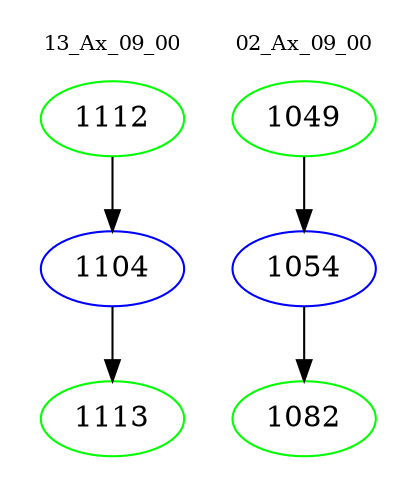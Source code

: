 digraph{
subgraph cluster_0 {
color = white
label = "13_Ax_09_00";
fontsize=10;
T0_1112 [label="1112", color="green"]
T0_1112 -> T0_1104 [color="black"]
T0_1104 [label="1104", color="blue"]
T0_1104 -> T0_1113 [color="black"]
T0_1113 [label="1113", color="green"]
}
subgraph cluster_1 {
color = white
label = "02_Ax_09_00";
fontsize=10;
T1_1049 [label="1049", color="green"]
T1_1049 -> T1_1054 [color="black"]
T1_1054 [label="1054", color="blue"]
T1_1054 -> T1_1082 [color="black"]
T1_1082 [label="1082", color="green"]
}
}
